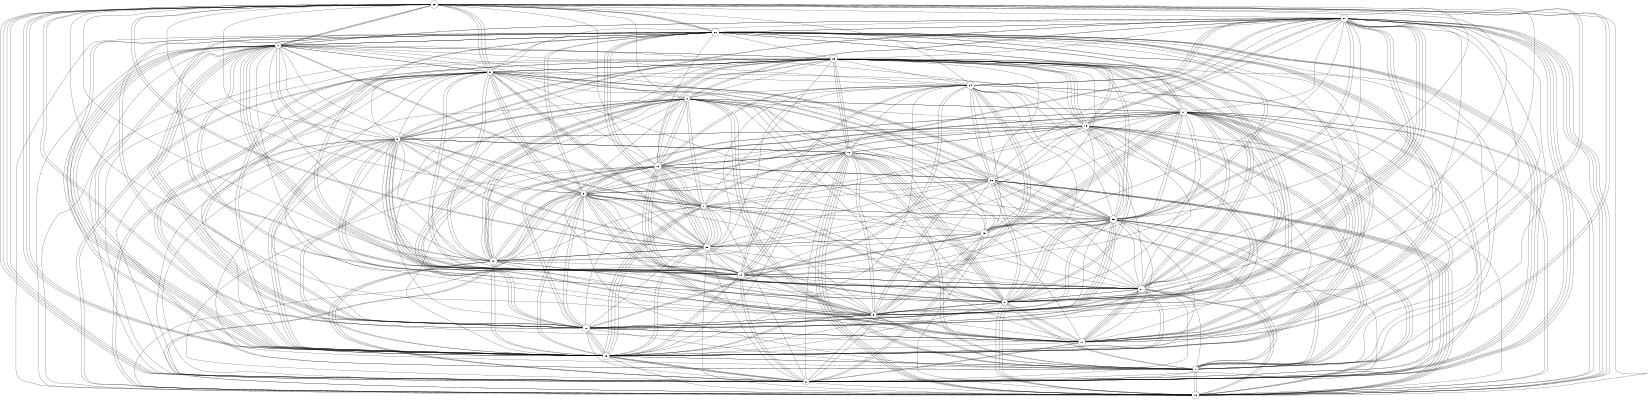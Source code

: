 graph g {
	graph [bb="-217.15,-219.31,218.17,232.41",
		overlap=false,
		size="11, 11"
	];
	node [label="\N",
		shape=circle
	];
	29	 [height=0.54162,
		pos="-125.78,-135.18",
		width=0.54162];
	27	 [height=0.54162,
		pos="-12.136,-87.502",
		width=0.54162];
	29 -- 27	 [pos="-107.77,-127.63 -86.617,-118.75 -51.714,-104.11 -30.435,-95.179"];
	22	 [height=0.54162,
		pos="28.592,-199.81",
		width=0.54162];
	29 -- 22	 [pos="-106.2,-133.97 -74.152,-140.44 -11.802,-166.52 15.488,-184.86"];
	29 -- 22	 [pos="-112.9,-149.98 -85.735,-168.32 -23.143,-194.53 8.9971,-201.02"];
	20	 [height=0.54162,
		pos="-65.169,-176.81",
		width=0.54162];
	29 -- 20	 [pos="-106.78,-140.97 -97.08,-146.38 -85.623,-154.26 -77.141,-161.36"];
	19	 [height=0.54162,
		pos="-24.702,-40.5",
		width=0.54162];
	29 -- 19	 [pos="-119.37,-116.37 -103.72,-94.108 -66.956,-59.686 -43.769,-45.595"];
	12	 [height=0.54162,
		pos="-94.198,-10.534",
		width=0.54162];
	29 -- 12	 [pos="-120.98,-116.25 -115.05,-92.823 -105,-53.154 -99.039,-29.644"];
	11	 [height=0.54162,
		pos="-197.65,-32.456",
		width=0.54162];
	29 -- 11	 [pos="-140.8,-122.45 -156.2,-104.47 -179.08,-71.782 -190.75,-51.086"];
	8	 [height=0.5,
		pos="56.962,37.456",
		width=0.5];
	29 -- 8	 [pos="-121.12,-116.09 -96.478,-75.053 -2.1072,13.896 39.068,34.627"];
	7	 [height=0.5,
		pos="200.17,-54.611",
		width=0.5];
	29 -- 7	 [pos="-107.65,-127.23 -50.591,-108.44 124.89,-65.109 182.01,-55.752"];
	3	 [height=0.5,
		pos="-94.048,45.403",
		width=0.5];
	29 -- 3	 [pos="-122.38,-115.86 -116.2,-80.644 -103.17,-6.532 -97.183,27.557"];
	0	 [height=0.5,
		pos="29.732,-139.2",
		width=0.5];
	29 -- 0	 [pos="-106.08,-135.69 -75.679,-136.48 -17.76,-137.98 11.641,-138.74"];
	28	 [height=0.54162,
		pos="-19.279,130.78",
		width=0.54162];
	28 -- 29	 [pos="-23.094,111.58 -38.551,61.688 -91.792,-71.294 -115.16,-118.39"];
	28 -- 29	 [pos="-29.77,114.26 -53.022,67.482 -106.28,-65.494 -121.88,-115.7"];
	25	 [height=0.54162,
		pos="30.869,-12.47",
		width=0.54162];
	28 -- 25	 [pos="-12.825,112.35 -3.2494,84.994 14.628,33.924 24.281,6.3485"];
	21	 [height=0.54162,
		pos="85.604,-77.581",
		width=0.54162];
	28 -- 21	 [pos="-10.336,113.02 9.5284,73.555 57.127,-21.007 76.832,-60.154"];
	28 -- 19	 [pos="-15.449,111.66 -13.406,78.637 -15.535,11.315 -19.66,-21.571"];
	18	 [height=0.54162,
		pos="157.14,24.832",
		width=0.54162];
	28 -- 18	 [pos="-2.3629,120.63 31.358,100.37 106.6,55.187 140.28,34.96"];
	14	 [height=0.54162,
		pos="157.13,71.87",
		width=0.54162];
	28 -- 14	 [pos="-0.73284,124.59 33.149,113.28 104.68,89.388 138.57,78.069"];
	28 -- 12	 [pos="-15.337,111.66 -20.422,79.855 -52.613,19.114 -76.101,-3.01"];
	28 -- 12	 [pos="-37.538,123.11 -61.01,100.86 -93.06,40.334 -98.138,8.5961"];
	28 -- 12	 [pos="-32.191,116.15 -49.106,90.464 -77.216,37.472 -89.151,8.805"];
	10	 [height=0.54162,
		pos="-170.43,106.55",
		width=0.54162];
	28 -- 10	 [pos="-35.195,119.13 -63.397,108.5 -121.9,99.138 -151.88,100.47"];
	9	 [height=0.5,
		pos="87.494,-138.61",
		width=0.5];
	28 -- 9	 [pos="-8.7645,114.02 14.823,66.033 69.225,-71.345 84.126,-120.71"];
	28 -- 9	 [pos="-15.45,111.37 0.23852,60.252 54.721,-77.093 77.682,-123.26"];
	6	 [height=0.5,
		pos="107.12,-26.993",
		width=0.5];
	28 -- 6	 [pos="-6.9287,115.37 17.547,84.818 71.891,16.983 95.641,-12.662"];
	28 -- 3	 [pos="-32.302,115.91 -46.36,99.859 -68.559,74.509 -82.159,58.979"];
	1	 [height=0.5,
		pos="-151.4,-56.245",
		width=0.5];
	28 -- 1	 [pos="-16.073,111.4 -25.428,67.249 -95.925,-32.136 -133.56,-53.681"];
	28 -- 1	 [pos="-38.615,127.33 -77.106,103.75 -147.21,4.0944 -154.94,-38.582"];
	28 -- 1	 [pos="-35.923,120.54 -67.262,89.756 -130.26,0.42625 -147.87,-38.361"];
	26	 [height=0.54162,
		pos="62.304,178",
		width=0.54162];
	27 -- 26	 [pos="-6.782,-68.408 6.9526,-19.421 43.318,110.28 56.999,159.08"];
	27 -- 25	 [pos="-7.7308,-68.397 -1.7582,-55.101 8.1809,-37.762 16.632,-25.897"];
	24	 [height=0.54162,
		pos="-162.84,54.628",
		width=0.54162];
	27 -- 24	 [pos="-30.753,-80.977 -64.257,-59.401 -131.59,4.0968 -155.17,36.337"];
	27 -- 24	 [pos="-19.738,-69.298 -43.297,-37.033 -110.9,26.713 -144.38,48.207"];
	23	 [height=0.54162,
		pos="1.9603,39.716",
		width=0.54162];
	27 -- 23	 [pos="-9.9639,-67.903 -7.3073,-43.926 -2.8377,-3.5872 -0.19058,20.304"];
	27 -- 22	 [pos="-0.78348,-103.8 8.8679,-124.02 21.33,-158.39 26.869,-180.07"];
	27 -- 21	 [pos="3.391,-75.438 20.952,-69.553 49.471,-66.652 67.887,-68.873"];
	27 -- 20	 [pos="-22.111,-104.3 -31.532,-120.16 -45.592,-143.84 -55.058,-159.78"];
	27 -- 18	 [pos="-5.2276,-69.081 19.982,-38.387 99.534,14.395 137.56,25.645"];
	17	 [height=0.54162,
		pos="95.578,105.13",
		width=0.54162];
	27 -- 17	 [pos="-2.5767,-70.407 17.864,-33.853 65.619,51.55 86.04,88.07"];
	15	 [height=0.54162,
		pos="-54.502,212.91",
		width=0.54162];
	27 -- 15	 [pos="-14.915,-67.79 -22.61,-13.226 -44.126,139.34 -51.767,193.52"];
	27 -- 14	 [pos="2.2963,-73.914 34.276,-43.804 110.79,28.238 142.74,58.316"];
	13	 [height=0.54162,
		pos="154.79,-100.15",
		width=0.54162];
	27 -- 13	 [pos="7.3519,-84.471 39.778,-83.905 104.38,-88.807 136.2,-94.255"];
	27 -- 11	 [pos="-30.944,-81.921 -66.5,-71.37 -143.19,-48.613 -178.79,-38.052"];
	27 -- 9	 [pos="7.1464,-91.529 26.865,-99.296 56.887,-114.75 74.142,-126.06"];
	27 -- 8	 [pos="-16.309,-68.346 -11.507,-39.084 17.801,13.523 39.767,31.879"];
	27 -- 8	 [pos="6.3071,-80.853 28.538,-61.228 57.512,-8.436 61.38,19.928"];
	27 -- 8	 [pos="1.3738,-72.966 17.192,-49.876 41.898,-5.0841 52.488,19.808"];
	27 -- 6	 [pos="2.7338,-74.462 24.778,-60.448 65.897,-39.651 89.447,-30.663"];
	27 -- 6	 [pos="7.1685,-83.202 31.496,-73.688 72.562,-52.787 93.723,-39.09"];
	4	 [height=0.5,
		pos="-82.221,-85.261",
		width=0.5];
	27 -- 4	 [pos="-31.111,-92.955 -41.684,-93.584 -54.748,-93.122 -65.021,-91.736"];
	27 -- 3	 [pos="-22.51,-70.669 -38.524,-44.685 -69.032,4.8142 -84.519,29.942"];
	2	 [height=0.5,
		pos="-34.034,85.249",
		width=0.5];
	27 -- 2	 [pos="-18.96,-68.912 -26.367,-35.486 -35.161,34.331 -36.058,67.291"];
	27 -- 0	 [pos="7.4366,-86.564 20.199,-92.516 32.638,-108.27 35.043,-121.84"];
	27 -- 0	 [pos="-17.122,-106.45 -13.953,-120.17 -1.1262,-135.62 11.647,-140.79"];
	26 -- 28	 [pos="45.4,168.21 31.398,160.11 11.599,148.65 -2.3964,140.55"];
	26 -- 25	 [pos="67.519,159.08 68.471,121.65 54.799,38.828 41.871,3.7262"];
	26 -- 25	 [pos="51.286,161.76 38.357,126.62 24.691,43.797 25.654,6.4027"];
	26 -- 24	 [pos="47.195,165.42 7.2774,139.01 -100.6,79.906 -144.22,60.54"];
	26 -- 23	 [pos="54.415,159.92 42.85,133.42 21.417,84.303 9.8511,57.799"];
	26 -- 21	 [pos="64.093,158.37 68.43,110.79 79.465,-10.241 83.808,-57.883"];
	26 -- 18	 [pos="81.717,174.78 113.05,155.08 159.36,80.25 162.93,43.514"];
	26 -- 17	 [pos="70.529,159.98 75.686,148.69 82.308,134.19 87.447,122.93"];
	16	 [height=0.54162,
		pos="124.8,152.16",
		width=0.54162];
	26 -- 16	 [pos="80.38,170.53 88.6,167.13 98.307,163.12 106.55,159.71"];
	26 -- 14	 [pos="75.49,163.24 93.607,142.96 126,106.71 144.06,86.501"];
	26 -- 13	 [pos="68.515,159.32 85.363,108.64 131.78,-30.974 148.6,-81.549"];
	26 -- 12	 [pos="56.549,159.36 33.785,119.36 -41.781,28.331 -76.917,-1.4292"];
	26 -- 12	 [pos="45.043,168.91 9.9227,139.17 -65.645,48.141 -88.429,8.1276"];
	26 -- 8	 [pos="61.561,158.46 60.523,131.15 58.654,81.971 57.648,55.497"];
	26 -- 7	 [pos="75.404,163.16 104.62,121.92 173,6.4631 194.14,-37.44"];
	26 -- 6	 [pos="70.458,159.96 82.584,121.17 102.42,30.25 107.2,-8.7333"];
	5	 [height=0.5,
		pos="-91.049,128.21",
		width=0.5];
	26 -- 5	 [pos="45.516,167.76 16.445,155.19 -42.948,135.96 -72.923,129.46"];
	26 -- 2	 [pos="51.9,161.18 34.92,141.33 1.6844,109.41 -18.205,93.928"];
	26 -- 2	 [pos="45.102,168.24 24.622,152.02 -8.532,120.02 -24.759,100.74"];
	26 -- 0	 [pos="63.747,158.28 62.292,100.66 45.056,-66.815 34.891,-121.62"];
	25 -- 29	 [pos="15.276,-24.685 -14.75,-48.207 -80.272,-99.535 -110.25,-123.02"];
	25 -- 27	 [pos="26.464,-31.575 20.492,-44.871 10.552,-62.21 2.101,-74.075"];
	25 -- 26	 [pos="34.056,6.8408 40.081,43.347 53.077,122.09 59.108,158.63"];
	25 -- 24	 [pos="12.295,-6.0367 -24.73,6.7885 -107.34,35.405 -144.32,48.214"];
	25 -- 22	 [pos="34.941,-31.866 37.763,-67.898 36.826,-144.75 33.124,-180.63"];
	25 -- 22	 [pos="26.327,-31.761 22.63,-67.714 21.699,-144.57 24.529,-180.52"];
	25 -- 20	 [pos="33.142,-31.84 24.915,-68.373 -19.154,-143.83 -47.01,-169.13"];
	25 -- 20	 [pos="12.878,-19.998 -14.913,-45.097 -59.022,-120.53 -67.392,-157.22"];
	25 -- 20	 [pos="17.44,-26.975 -3.869,-56.886 -43.725,-125.1 -59.222,-158.2"];
	25 -- 19	 [pos="13.286,-21.339 6.799,-24.611 -0.54932,-28.318 -7.0429,-31.593"];
	25 -- 18	 [pos="44.696,1.481 67.371,13.792 112.22,27.042 137.95,29.029"];
	25 -- 18	 [pos="50.058,-16.669 75.782,-14.682 120.63,-1.4334 143.31,10.878"];
	25 -- 18	 [pos="49.773,-6.8859 73.578,0.14624 114.24,12.159 138.11,19.209"];
	25 -- 15	 [pos="17.395,1.7969 -5.8946,40.854 -46.792,148.85 -55.165,193.42"];
	25 -- 13	 [pos="49.262,-19.76 74.7,-34.361 119.76,-66.248 141.91,-85.332"];
	25 -- 7	 [pos="50.373,-12.789 84.048,-17.909 152.45,-34.969 183.81,-46.108"];
	25 -- 7	 [pos="48.247,-21.332 80.476,-32.624 149.16,-49.676 181.99,-54.49"];
	25 -- 5	 [pos="12.863,-4.4552 -15.989,18.228 -68.951,79.48 -86.379,110.48"];
	25 -- 5	 [pos="25.495,6.4919 7.1435,38.275 -45.958,99.407 -74.167,121.07"];
	25 -- 3	 [pos="11.396,-13.685 -15.47,-7.5459 -62.496,14.361 -83.596,30.685"];
	25 -- 3	 [pos="18.977,3.3397 -3.0746,19.771 -49.642,41.232 -75.716,46.871"];
	25 -- 1	 [pos="13.056,-21.178 -21.734,-32.939 -98.314,-51.274 -133.32,-56.163"];
	25 -- 0	 [pos="40.292,-29.648 45.408,-54.424 44.892,-99.825 39.121,-123.66"];
	24 -- 29	 [pos="-159.08,35.383 -151.98,-0.99658 -136.66,-79.468 -129.55,-115.89"];
	24 -- 28	 [pos="-145.52,63.814 -117.93,78.452 -64.288,106.91 -36.657,121.57"];
	24 -- 27	 [pos="-148.39,41 -119.51,13.764 -54.982,-47.092 -26.322,-74.122"];
	24 -- 26	 [pos="-147.73,67.21 -107.81,93.613 0.062406,152.72 43.684,172.09"];
	24 -- 23	 [pos="-143.29,52.859 -111.57,49.989 -49.267,44.352 -17.566,41.483"];
	24 -- 21	 [pos="-145.37,45.331 -99.752,21.057 22.559,-44.031 68.153,-68.294"];
	24 -- 20	 [pos="-151.83,38.333 -130.04,-3.2223 -83.781,-112.82 -69.182,-157.49"];
	24 -- 20	 [pos="-158.85,35.371 -144.28,-9.2324 -98.025,-118.83 -76.21,-160.45"];
	24 -- 19	 [pos="-146.72,43.529 -120.25,25.297 -67.83,-10.8 -41.144,-29.177"];
	24 -- 18	 [pos="-142.98,56.244 -85.315,55.3 81.657,39.745 138.18,30.042"];
	24 -- 14	 [pos="-143.49,59.126 -86.468,66.611 80.502,75.602 137.67,74.256"];
	24 -- 12	 [pos="-145.13,45.466 -132.12,35.323 -115.05,19.118 -104.25,6.6548"];
	24 -- 3	 [pos="-145.7,63.954 -133.6,65.11 -117.67,62.852 -106.71,58.357"];
	24 -- 3	 [pos="-148.76,41.115 -137.39,36.812 -121.44,34.795 -109.67,36.242"];
	24 -- 2	 [pos="-143.83,59.146 -119.06,65.035 -76.055,75.259 -51.871,81.008"];
	24 -- 0	 [pos="-148.99,40.688 -113.11,4.5775 -17.552,-91.61 17.023,-126.41"];
	23 -- 25	 [pos="16.461,26.544 20.427,20.607 24.366,13.508 27.313,6.9866"];
	23 -- 25	 [pos="5.4366,20.437 8.3655,13.926 12.295,6.8215 16.26,0.86425"];
	23 -- 22	 [pos="4.1397,20.115 9.1462,-24.913 21.421,-135.31 26.42,-180.27"];
	23 -- 21	 [pos="19.73,30.691 40.525,11.376 71.646,-32.302 82.987,-58.125"];
	23 -- 20	 [pos="-3.8795,20.88 -16.607,-20.172 -46.719,-117.3 -59.39,-158.17"];
	23 -- 19	 [pos="1.4711,20.109 -1.6425,6.3825 -7.6558,-11.703 -13.378,-24.55"];
	23 -- 18	 [pos="21.614,37.831 51.464,34.968 107.89,29.555 137.65,26.701"];
	23 -- 17	 [pos="14.46,54.752 30.597,68.602 58.572,88.149 77.135,98.546"];
	23 -- 17	 [pos="20.378,46.282 38.933,56.672 66.909,76.217 83.056,90.072"];
	23 -- 16	 [pos="9.0147,57.939 28.216,84.208 77.813,129.63 105.79,146.6"];
	23 -- 16	 [pos="20.734,45.137 48.594,61.947 98.215,107.35 117.58,133.72"];
	23 -- 16	 [pos="16.534,53.057 40.176,74.699 86.616,117.21 110.25,138.84"];
	23 -- 15	 [pos="-4.1896,58.581 -15.079,91.985 -37.622,161.14 -48.445,194.33"];
	23 -- 14	 [pos="21.299,43.724 51.197,49.919 108.29,61.749 138.04,67.913"];
	23 -- 13	 [pos="21.412,37.402 57.799,20.043 130.18,-46.189 150.73,-80.93"];
	23 -- 13	 [pos="5.9851,20.545 26.492,-14.165 98.861,-80.406 135.28,-97.81"];
	23 -- 13	 [pos="13.287,23.774 40.026,-5.465 106.48,-66.283 137.94,-90.304"];
	23 -- 12	 [pos="-12.35,26.295 -28.978,15.38 -56.372,1.0589 -74.872,-6.3938"];
	23 -- 11	 [pos="-14.718,29.347 -51.416,12.297 -138.88,-19.333 -178.09,-29.733"];
	23 -- 10	 [pos="-17.59,38.333 -52.931,44.695 -126.17,73.074 -156.73,92.235"];
	23 -- 10	 [pos="-11.548,53.917 -42.019,73.089 -115.54,101.59 -150.93,107.95"];
	23 -- 10	 [pos="-16.489,46.869 -49.669,59.733 -119.03,86.626 -152.11,99.452"];
	23 -- 5	 [pos="-17.185,44.712 -39.012,58.112 -72.257,89.892 -85.954,110.59"];
	23 -- 5	 [pos="-3.982,58.589 -18.451,79.723 -51.846,111.34 -73.203,124"];
	23 -- 3	 [pos="-15.386,30.192 -33.786,27.184 -62.514,29.025 -79.69,34.421"];
	23 -- 3	 [pos="-14.14,51.222 -32.057,56.381 -60.802,57.943 -78.494,54.613"];
	23 -- 3	 [pos="-17.933,40.895 -34.959,41.903 -59.271,43.343 -75.804,44.322"];
	23 -- 1	 [pos="-14.743,29.264 -44.709,10.514 -107.16,-28.566 -136.09,-46.664"];
	23 -- 0	 [pos="9.1675,21.572 17.789,-12.74 29.233,-86.745 31.179,-121.06"];
	22 -- 29	 [pos="10.582,-192.27 -19.005,-179.88 -77.582,-155.36 -107.4,-142.88"];
	22 -- 27	 [pos="17.24,-183.51 7.5889,-163.3 -4.8729,-128.93 -10.412,-107.24"];
	22 -- 20	 [pos="8.7567,-200.61 -8.0772,-198.19 -31.965,-192.33 -47.994,-186.68"];
	22 -- 18	 [pos="38.466,-182.56 62.453,-140.64 123.57,-33.834 147.41,7.8259"];
	22 -- 17	 [pos="29.377,-179.99 37.157,-124.29 71.706,32.986 87.984,86.806"];
	22 -- 14	 [pos="33.644,-180.9 52.922,-130.1 118.45,8.3966 145.6,55.769"];
	22 -- 13	 [pos="40.741,-184.41 63.213,-162.93 110.92,-125.26 137.01,-108.39"];
	22 -- 11	 [pos="9.0286,-198.08 -39.153,-179.05 -158.12,-91.032 -190.32,-50.584"];
	22 -- 11	 [pos="21.206,-181.61 -11.089,-141.11 -130.07,-53.106 -178.17,-34.159"];
	22 -- 11	 [pos="15.202,-185.39 -23.658,-151.48 -135.9,-68.442 -179.82,-41.111"];
	22 -- 8	 [pos="19.724,-182.21 12.446,-136.84 26.94,-16.813 44.785,23.819"];
	22 -- 8	 [pos="41.36,-184.8 59.129,-142.43 73.343,-22.362 65.58,21.333"];
	22 -- 7	 [pos="43.519,-187.18 76.295,-159.44 154.18,-93.537 186.13,-66.498"];
	22 -- 6	 [pos="32.662,-180.52 44.898,-145.5 78.189,-72.356 96.074,-41.337"];
	22 -- 4	 [pos="9.9383,-193.28 -16.209,-175.27 -60.745,-129.1 -77.051,-102.95"];
	22 -- 4	 [pos="22.682,-180.95 5.5513,-154.22 -39.121,-108.18 -64.714,-91.014"];
	22 -- 4	 [pos="15.004,-185.77 -6.6103,-163.42 -48.525,-120.09 -69.55,-98.359"];
	22 -- 1	 [pos="9.6762,-194.55 -29.186,-173.58 -115.06,-104.98 -142.95,-72.494"];
	22 -- 1	 [pos="19.262,-182.54 -9.902,-149.23 -96.223,-80.507 -133.95,-60.717"];
	21 -- 29	 [pos="66.472,-82.794 26.228,-93.761 -66.769,-119.1 -106.84,-130.02"];
	21 -- 27	 [pos="70.078,-89.644 52.517,-95.53 23.997,-98.431 5.5815,-96.209"];
	21 -- 27	 [pos="65.825,-79.588 48.756,-81.321 24.243,-83.809 7.2806,-85.531"];
	21 -- 25	 [pos="72.909,-62.479 64.067,-51.961 52.322,-37.99 43.495,-27.49"];
	21 -- 23	 [pos="67.834,-68.556 47.039,-49.24 15.919,-5.5621 4.5771,20.261"];
	21 -- 23	 [pos="73.974,-61.271 57.993,-38.861 29.42,1.2083 13.492,23.545"];
	21 -- 22	 [pos="77.314,-95.354 66.505,-118.53 47.706,-158.83 36.892,-182.02"];
	21 -- 20	 [pos="71.871,-91.85 44.598,-113.6 -16.068,-153.52 -46.754,-169.9"];
	21 -- 20	 [pos="67.066,-84.549 36.3,-100.99 -24.361,-140.92 -51.545,-162.62"];
	21 -- 19	 [pos="65.998,-76.413 44.802,-71.552 11.445,-60.339 -8.3796,-51.41"];
	21 -- 18	 [pos="92.362,-59.158 103.91,-38.583 126.67,-5.9876 142.05,12.01"];
	21 -- 11	 [pos="67.123,-85.004 14.643,-90.168 -134.31,-66.43 -182.47,-45.217"];
	21 -- 11	 [pos="70.344,-64.782 22.067,-43.566 -126.89,-19.843 -179.26,-25.041"];
	21 -- 9	 [pos="102.04,-88.276 108.15,-99.522 108.47,-117.09 102.58,-128.22"];
	21 -- 9	 [pos="69.866,-89.272 64.459,-100.88 65.231,-118.43 71.789,-129.18"];
	21 -- 9	 [pos="79.911,-96.417 79.485,-104.43 79.813,-113.71 80.811,-121.52"];
	21 -- 8	 [pos="80.874,-58.585 75.44,-36.76 66.596,-1.2398 61.323,19.942"];
	21 -- 7	 [pos="104.78,-73.736 126.44,-69.394 161.4,-62.385 182.44,-58.166"];
	21 -- 5	 [pos="70.09,-65.193 34.063,-29.53 -53.566,72.62 -82.098,112.3"];
	21 -- 2	 [pos="73.915,-61.671 50.749,-30.142 -0.68791,39.864 -23.167,70.458"];
	21 -- 0	 [pos="77.194,-95.433 68.799,-106.71 56.042,-120.72 45.773,-129.91"];
	21 -- 0	 [pos="68.658,-87.694 58.25,-97.151 45.554,-111.22 37.419,-122.33"];
	20 -- 29	 [pos="-84.167,-171.02 -93.867,-165.61 -105.32,-157.73 -113.81,-150.63"];
	20 -- 28	 [pos="-62.228,-157.1 -53.94,-101.54 -30.453,55.884 -22.195,111.24"];
	20 -- 25	 [pos="-51.74,-162.3 -30.431,-132.39 9.4249,-64.177 24.922,-31.079"];
	20 -- 22	 [pos="-45.333,-176.01 -28.499,-178.42 -4.6119,-184.29 11.417,-189.93"];
	20 -- 19	 [pos="-69.054,-157.47 -66.737,-129.69 -51.803,-79.348 -38.58,-54.716"];
	20 -- 19	 [pos="-51.36,-162.72 -38.143,-138.18 -23.19,-87.843 -20.83,-59.986"];
	20 -- 12	 [pos="-72.839,-158.82 -81.412,-127.41 -92.695,-62.824 -95.306,-30.242"];
	20 -- 12	 [pos="-64.046,-157.29 -66.623,-124.83 -77.894,-60.24 -86.477,-28.701"];
	20 -- 11	 [pos="-83.171,-169.26 -113.49,-146.71 -171.33,-83.725 -191.46,-51.372"];
	20 -- 11	 [pos="-71.147,-158.22 -91.015,-126.08 -148.82,-63.062 -179.33,-40.237"];
	20 -- 6	 [pos="-53.091,-161.03 -22.588,-129.55 56.873,-60.518 91.151,-35.798"];
	20 -- 5	 [pos="-70.338,-157.56 -79.389,-102.31 -92.798,56.262 -92.909,110.08"];
	20 -- 4	 [pos="-82.065,-166.38 -92.941,-149.79 -98.651,-117.69 -93.778,-99.168"];
	20 -- 4	 [pos="-53.159,-161 -48.987,-141.6 -55.217,-109.6 -66.432,-94.074"];
	20 -- 4	 [pos="-63.165,-157.26 -64.593,-140.56 -69.071,-116.82 -73.771,-101.23"];
	20 -- 2	 [pos="-70.241,-157.94 -72.828,-108.61 -57.064,23.451 -43.019,69.31"];
	19 -- 29	 [pos="-31.114,-59.313 -46.763,-81.575 -83.524,-116 -106.71,-130.09"];
	19 -- 29	 [pos="-39.184,-54.066 -58.398,-72.065 -92.122,-103.66 -111.32,-121.64"];
	19 -- 28	 [pos="-28.531,-21.375 -30.575,11.647 -28.446,78.969 -24.321,111.86"];
	19 -- 23	 [pos="-24.213,-20.893 -21.099,-7.1665 -15.086,10.919 -9.3636,23.766"];
	19 -- 22	 [pos="-14.327,-57.35 -1.1873,-87.124 19.432,-148.78 26.792,-180.33"];
	19 -- 22	 [pos="-22.851,-60.201 -15.429,-91.888 5.2033,-153.54 18.308,-183.17"];
	19 -- 21	 [pos="-5.0962,-41.668 16.1,-46.529 49.456,-57.742 69.281,-66.671"];
	19 -- 20	 [pos="-30.329,-59.453 -38.06,-85.495 -51.884,-132.06 -59.59,-158.01"];
	19 -- 18	 [pos="-6.2655,-33.876 28.587,-21.355 103.76,5.6548 138.65,18.19"];
	19 -- 17	 [pos="-23.781,-20.796 -9.7462,13.839 45.278,80.429 76.559,100.6"];
	19 -- 17	 [pos="-5.5271,-35.873 25.833,-15.548 80.828,51.067 94.727,85.595"];
	19 -- 17	 [pos="-8.9622,-28.207 16.726,-2.2378 66.258,57.749 86.7,87.668"];
	19 -- 16	 [pos="-12.721,-25.059 15.272,11.015 84.712,100.5 112.76,136.65"];
	19 -- 15	 [pos="-26.991,-21.036 -32.538,26.135 -46.65,146.14 -52.205,193.38"];
	19 -- 13	 [pos="-6.17,-46.659 28.224,-58.089 101.56,-82.463 136.08,-93.935"];
	19 -- 12	 [pos="-42.961,-32.627 -53.096,-28.257 -65.666,-22.837 -75.819,-18.459"];
	19 -- 10	 [pos="-41.073,-29.825 -71.179,-4.4156 -134.06,59.011 -159.55,89.657"];
	19 -- 10	 [pos="-35.229,-24.034 -60.365,6.3012 -123.22,69.751 -153.63,95.517"];
	19 -- 8	 [pos="-24.247,-20.928 -14.249,0.6617 17.006,30.257 38.673,38.414"];
	19 -- 7	 [pos="-5.2802,-37.731 37.971,-36.697 141.64,-43.25 182.85,-49.682"];
	19 -- 6	 [pos="-6.3146,-33.69 18.917,-28.582 63.982,-24.009 89.048,-24.051"];
	19 -- 5	 [pos="-39.023,-27.099 -58.296,3.137 -86.839,75.993 -92.673,110.15"];
	19 -- 5	 [pos="-23.347,-20.934 -29.817,14.241 -58.419,86.744 -77.417,115.87"];
	19 -- 5	 [pos="-31.929,-22.124 -44.893,10.84 -71.912,79.545 -84.425,111.36"];
	19 -- 4	 [pos="-20.261,-59.821 -24.067,-78.553 -47.668,-96.378 -66.469,-94.157"];
	19 -- 4	 [pos="-42.34,-31.448 -61.432,-30.537 -84.509,-49.036 -86.975,-67.806"];
	19 -- 4	 [pos="-44.493,-41.406 -56.182,-46.872 -69.764,-57.598 -77.462,-67.53"];
	19 -- 4	 [pos="-40.116,-52.495 -48.768,-59.228 -59.491,-67.572 -67.95,-74.155"];
	19 -- 3	 [pos="-40.879,-28.845 -55.5,-13.971 -76.043,11.569 -86.986,28.543"];
	19 -- 2	 [pos="-31.068,-22.043 -35.268,2.0331 -38.321,43.866 -37.563,67.558"];
	19 -- 1	 [pos="-37.573,-55.685 -61.393,-67.954 -112.03,-74.027 -136.97,-67.377"];
	19 -- 1	 [pos="-40.641,-28.988 -66.641,-22.824 -117.42,-29.316 -140.08,-41.889"];
	19 -- 1	 [pos="-44.284,-37.913 -69.017,-38.561 -111.15,-43.849 -134.53,-49.282"];
	18 -- 29	 [pos="139.87,15.063 89.24,-13.572 -58.394,-97.071 -108.73,-125.54"];
	18 -- 27	 [pos="150.23,6.4107 125.02,-24.283 45.471,-77.065 7.4478,-88.315"];
	18 -- 27	 [pos="143.51,10.809 113.16,-13.491 40.413,-61.773 6.1679,-80.342"];
	18 -- 27	 [pos="138.92,17.718 104.74,-0.80118 31.989,-49.078 1.5732,-73.418"];
	18 -- 26	 [pos="137.73,28.049 106.4,47.744 60.082,122.58 56.518,159.31"];
	18 -- 26	 [pos="140.48,35.61 116.56,61.514 76.751,125.85 64.406,158.61"];
	18 -- 26	 [pos="146.81,41.515 128.57,70.977 90.854,131.89 72.621,161.33"];
	18 -- 26	 [pos="155.04,44.23 142.69,76.989 102.89,141.31 78.965,167.21"];
	18 -- 24	 [pos="137.29,23.216 79.617,24.16 -87.355,39.715 -143.88,49.418"];
	18 -- 21	 [pos="150.38,6.4088 138.83,-14.166 116.07,-46.761 100.69,-64.759"];
	18 -- 17	 [pos="141.27,36.642 128.84,49.91 112.38,71.38 102.82,86.804"];
	18 -- 17	 [pos="149.86,43.227 140.27,58.67 123.81,80.137 111.39,93.379"];
	18 -- 12	 [pos="138.37,18.344 92.015,7.8531 -27.484,-8.9536 -74.644,-11.605"];
	18 -- 9	 [pos="153.71,5.6272 143.12,-27.419 114.61,-94.216 98.394,-123.89"];
	18 -- 9	 [pos="145.67,9.0537 129.17,-21.475 100.73,-88.302 90.563,-120.55"];
	18 -- 5	 [pos="137.87,28.848 90.051,44.315 -33.094,95.656 -76.041,118.09"];
	18 -- 5	 [pos="140.72,35.684 96.057,58.734 -27.123,109.99 -73.297,124.68"];
	18 -- 4	 [pos="139.15,16.557 94.247,-4.0959 -22.254,-57.68 -65.628,-77.629"];
	17 -- 28	 [pos="76.354,109.42 55.152,114.16 21.235,121.73 0.008428,126.48"];
	17 -- 25	 [pos="90.713,86.178 80.633,62.691 58.974,23.306 44.464,2.0602"];
	17 -- 25	 [pos="82.013,90.64 67.551,69.474 45.962,30.238 35.832,6.7079"];
	17 -- 22	 [pos="94.793,85.303 87.013,29.607 52.464,-127.67 36.186,-181.49"];
	17 -- 21	 [pos="98.862,85.682 100.16,50.417 96.112,-23.665 90.988,-58.593"];
	17 -- 21	 [pos="90.197,86.155 85.072,51.24 81.027,-22.842 82.319,-58.12"];
	17 -- 19	 [pos="79.838,92.833 54.149,66.864 4.6179,6.8766 -15.824,-23.042"];
	17 -- 15	 [pos="75.817,104.62 40.997,115.98 -26.843,164.71 -48.696,194.06"];
	17 -- 15	 [pos="89.747,124.01 67.859,153.38 0.014565,202.1 -34.781,213.43"];
	17 -- 15	 [pos="82.595,119.75 55.733,143.05 -5.5881,187.1 -36.343,205.2"];
	17 -- 15	 [pos="77.569,112.76 46.914,130.77 -14.413,174.81 -41.387,198.17"];
	17 -- 14	 [pos="113.05,95.685 121.44,91.153 131.46,85.739 139.83,81.219"];
	17 -- 13	 [pos="104.86,87.678 119.56,49.584 145.6,-40.728 153.39,-80.635"];
	17 -- 12	 [pos="84.119,88.981 52.385,60.772 -35.084,7.4678 -74.653,-7.772"];
	17 -- 7	 [pos="112.36,94.641 138.49,67.589 184.43,-2.7636 197.87,-36.506"];
	17 -- 7	 [pos="98.481,85.556 112.83,50.786 158.94,-19.455 184.5,-45.256"];
	17 -- 6	 [pos="106.51,88.678 114.26,63.276 118.37,14.814 114.82,-10.571"];
	17 -- 6	 [pos="87.66,87.03 84.441,60.671 88.795,12.23 96.692,-12.155"];
	17 -- 5	 [pos="75.958,107.55 39.554,112.05 -37.937,121.64 -73.068,125.98"];
	17 -- 3	 [pos="78.651,95.414 42.986,80.539 -39.511,54.604 -76.073,46.828"];
	17 -- 3	 [pos="76.14,103.39 38.388,95.137 -44.081,69.115 -78.501,54.535"];
	17 -- 2	 [pos="77.478,97.365 52.72,91.055 8.5723,84.341 -16.1,83.183"];
	17 -- 1	 [pos="78.99,94.288 33.565,64.608 -92.364,-17.674 -136.15,-46.285"];
	17 -- 0	 [pos="90.411,85.954 77.951,39.718 46.395,-77.375 34.43,-121.77"];
	16 -- 25	 [pos="115.1,135.17 97.102,103.62 58.721,36.346 40.655,4.6824"];
	16 -- 24	 [pos="105.93,145.76 53.684,128.05 -92.393,78.515 -144.27,60.924"];
	16 -- 21	 [pos="121.46,132.58 114.05,89.171 96.335,-14.683 88.937,-58.042"];
	16 -- 18	 [pos="141.27,141.32 156.47,119.13 169.19,69.083 166.45,42.287"];
	16 -- 18	 [pos="115.5,134.78 112.74,108.02 125.44,57.973 140.63,35.729"];
	16 -- 18	 [pos="124.73,132.44 128.5,107.7 139.17,65.71 147.65,42.155"];
	16 -- 18	 [pos="134.28,134.86 142.76,111.32 153.43,69.333 157.21,44.583"];
	16 -- 15	 [pos="106.29,158.44 71.928,170.08 -1.3359,194.9 -35.821,206.58"];
	16 -- 14	 [pos="140.92,141.1 149.96,128.17 158.55,106.89 161.06,91.239"];
	16 -- 14	 [pos="120.84,133.02 123.28,117.53 131.74,96.404 140.71,83.366"];
	16 -- 13	 [pos="130.88,133.23 140.38,86.616 154.63,-33.345 156.27,-80.603"];
	16 -- 13	 [pos="123.32,132.33 125.01,84.79 139.28,-35.17 148.76,-81.496"];
	16 -- 12	 [pos="114.38,135.46 79.503,99.069 -30.428,17.405 -75.272,-5.4159"];
	16 -- 12	 [pos="105.8,147.01 60.888,124.13 -49.037,42.454 -83.833,6.1078"];
	16 -- 10	 [pos="105.43,149.17 51.935,140.91 -97.409,117.83 -150.99,109.56"];
	16 -- 9	 [pos="129.38,133.09 131.33,79.253 111.7,-73.077 96.305,-122.75"];
	16 -- 9	 [pos="115.55,134.86 100.07,83.264 80.61,-69.088 82.972,-121.04"];
	16 -- 7	 [pos="135.13,135.55 153.03,97.217 187.34,2.9787 197.76,-36.639"];
	16 -- 7	 [pos="127.59,132.8 138.55,91.94 172.94,-2.2692 190.46,-39.3"];
	16 -- 6	 [pos="122.87,132.65 119.43,97.734 112.26,25.061 108.91,-8.8435"];
	16 -- 5	 [pos="105.26,150 63.754,145.39 -32.717,134.68 -72.936,130.22"];
	16 -- 3	 [pos="108.96,140.12 69.078,116.34 -35.019,65.624 -76.586,49.79"];
	16 -- 0	 [pos="132.06,133.81 134.15,77.605 79.699,-88.582 45.29,-130.06"];
	16 -- 0	 [pos="108.11,141.62 73.279,97.465 19.236,-68.854 22.563,-122.64"];
	15 -- 28	 [pos="-41.852,197.72 -34.509,184.37 -26.168,164.92 -21.561,150.4"];
	15 -- 28	 [pos="-52.211,193.28 -47.6,178.75 -39.257,159.3 -31.915,145.96"];
	15 -- 25	 [pos="-41.027,198.65 -17.738,159.59 23.159,51.598 31.532,7.0249"];
	15 -- 25	 [pos="-47.515,194.47 -31.467,152.1 7.88,48.222 23.906,5.9125"];
	15 -- 24	 [pos="-65.688,196.57 -86.447,166.24 -130.71,101.56 -151.55,71.12"];
	15 -- 18	 [pos="-39.619,199.69 -0.66598,165.07 103.94,72.111 142.56,37.793"];
	15 -- 5	 [pos="-62.252,194.95 -68.622,180.19 -77.58,159.43 -83.807,144.99"];
	15 -- 4	 [pos="-56.32,193.35 -61.391,138.8 -75.635,-14.414 -80.538,-67.155"];
	15 -- 2	 [pos="-51.393,193.52 -47.456,168.97 -40.728,127 -36.907,103.17"];
	15 -- 1	 [pos="-61.162,194.41 -79.034,144.77 -127.87,9.1158 -145.2,-39.02"];
	14 -- 25	 [pos="140.89,61.016 116.77,44.911 71.761,14.844 47.456,-1.391"];
	14 -- 24	 [pos="137.79,67.372 80.764,59.886 -86.207,50.896 -143.38,52.242"];
	14 -- 22	 [pos="152.08,52.955 132.8,2.1631 67.281,-136.34 40.128,-183.71"];
	14 -- 21	 [pos="157.36,52.102 149.33,20.594 120.54,-39.534 101.07,-65.464"];
	14 -- 21	 [pos="141.6,59.649 122.1,33.628 93.323,-26.508 85.343,-57.939"];
	14 -- 21	 [pos="148.65,54.139 134.88,25.376 107.84,-31.125 94.079,-59.873"];
	14 -- 19	 [pos="142.82,58.228 110.08,33.801 30.075,-15.63 -6.2772,-33.89"];
	14 -- 19	 [pos="138.53,65.17 102.04,46.809 22.043,-2.6321 -10.549,-26.978"];
	14 -- 16	 [pos="149.8,90.09 144.51,103.23 137.39,120.89 132.11,134.02"];
	14 -- 15	 [pos="137.81,75.85 94.247,95.105 -9.136,164.02 -43.51,196.72"];
	14 -- 15	 [pos="146.02,88.176 111.48,120.97 8.0906,189.86 -35.328,209"];
	14 -- 15	 [pos="140.88,82.703 101.48,108.96 1.2601,175.75 -38.191,202.04"];
	14 -- 13	 [pos="156.86,52.137 156.41,18.955 155.5,-47.62 155.05,-80.647"];
	14 -- 9	 [pos="158.86,52.188 152.89,9.7217 120.06,-89.182 99.842,-125.25"];
	14 -- 9	 [pos="144.01,57.103 123.48,19.453 90.836,-79.512 85.55,-120.52"];
	14 -- 8	 [pos="140.95,60.69 122.91,52.413 93.847,42.487 75.062,38.226"];
	14 -- 6	 [pos="158.48,52.332 153.09,31.179 136.56,-1.2771 122.82,-17.506"];
	14 -- 4	 [pos="148.5,53.952 112.84,14.377 -15.61,-69.745 -64.168,-85.055"];
	14 -- 4	 [pos="137.26,71.07 86.768,54.09 -41.496,-30.313 -74.853,-68.778"];
	14 -- 3	 [pos="137.42,69.793 89.892,64.784 -30.485,52.1 -76.128,47.291"];
	14 -- 2	 [pos="137.4,73.251 100.19,75.855 20.2,81.453 -15.809,83.973"];
	14 -- 0	 [pos="146.92,54.953 122.77,14.943 62.424,-85.042 39.12,-123.65"];
	13 -- 28	 [pos="142.82,-84.276 110.95,-41.987 24.246,73.04 -7.461,115.11"];
	13 -- 27	 [pos="135.3,-103.18 102.87,-103.75 38.27,-98.844 6.4511,-93.396"];
	13 -- 25	 [pos="136.39,-92.86 110.95,-78.259 65.897,-46.372 43.745,-27.288"];
	13 -- 23	 [pos="143.46,-84.208 116.72,-54.968 50.265,5.8494 18.804,29.871"];
	13 -- 22	 [pos="142.64,-115.55 120.16,-137.03 72.456,-174.7 46.366,-191.58"];
	13 -- 21	 [pos="136.25,-94.101 126.32,-90.863 114.13,-86.886 104.19,-83.645"];
	13 -- 20	 [pos="137.71,-110.28 97.435,-128.28 -3.1629,-163.33 -45.709,-174.18"];
	13 -- 20	 [pos="135.11,-102.83 92.373,-113.76 -8.221,-148.82 -48.293,-166.77"];
	13 -- 18	 [pos="155.15,-80.621 155.59,-57.279 156.33,-18.436 156.77,5.0279"];
	13 -- 17	 [pos="145.51,-82.701 130.81,-44.607 104.77,45.704 96.978,85.611"];
	13 -- 9	 [pos="141.41,-114.56 131.12,-121.83 116.87,-129.93 105.57,-134.91"];
	13 -- 4	 [pos="134.99,-98.906 89.817,-96.068 -20.296,-89.151 -63.954,-86.408"];
	13 -- 2	 [pos="140.59,-86.215 105.26,-51.519 13.716,38.364 -20.695,72.152"];
	13 -- 0	 [pos="138.07,-110.53 114.56,-120.48 71.957,-133.72 47.758,-138.56"];
	13 -- 0	 [pos="135.13,-101.12 110.14,-106.33 67.571,-119.68 44.92,-129.47"];
	12 -- 28	 [pos="-81.286,4.0985 -64.371,29.786 -36.261,82.778 -24.326,111.45"];
	12 -- 26	 [pos="-81.655,4.5754 -52.352,39.876 20.339,127.44 49.701,162.82"];
	12 -- 25	 [pos="-74.656,-10.837 -51.298,-11.198 -12.428,-11.8 11.052,-12.164"];
	12 -- 24	 [pos="-111.91,-1.3718 -124.92,8.7712 -141.99,24.976 -152.79,37.439"];
	12 -- 23	 [pos="-79.888,2.8866 -63.26,13.802 -35.865,28.123 -17.366,35.576"];
	12 -- 22	 [pos="-83.516,-27 -60.293,-62.797 -5.4318,-147.36 17.848,-183.25"];
	12 -- 21	 [pos="-75.633,-17.457 -41.089,-30.338 32.673,-57.843 67.14,-70.696"];
	12 -- 18	 [pos="-75.424,-4.0467 -29.072,6.4442 90.426,23.251 137.59,25.902"];
	12 -- 17	 [pos="-82.739,5.6114 -51.005,33.82 36.464,87.124 76.033,102.36"];
	12 -- 17	 [pos="-77.357,-0.27016 -41.343,21.678 42.795,72.957 78.774,94.885"];
	12 -- 16	 [pos="-78.448,1.1666 -38.139,31.113 68.424,110.28 108.9,140.35"];
	12 -- 13	 [pos="-75.484,-17.27 -29.228,-33.918 90.067,-76.856 136.19,-93.458"];
	12 -- 11	 [pos="-104.78,-27.286 -122.93,-39.386 -159.68,-47.173 -181.18,-43.476"];
	12 -- 11	 [pos="-110.66,0.48535 -132.16,4.1832 -168.91,-3.6026 -187.06,-15.702"];
	12 -- 11	 [pos="-113.79,-9.253 -132.9,-11.354 -161.68,-17.446 -180.07,-23.278"];
	12 -- 10	 [pos="-111.69,-0.80452 -131,18.691 -158.71,61.273 -168.66,86.762"];
	12 -- 10	 [pos="-95.915,9.1258 -105.88,34.758 -133.94,77.829 -153.3,97.187"];
	12 -- 8	 [pos="-75.359,-4.5533 -45.76,4.844 11.201,22.928 39.756,31.994"];
	12 -- 6	 [pos="-74.528,-12.142 -35.447,-15.337 51.449,-22.442 89.123,-25.522"];
	12 -- 5	 [pos="-93.753,9.0497 -93.143,35.94 -92.054,83.926 -91.461,110.05"];
	11 -- 29	 [pos="-182.63,-45.186 -167.22,-63.167 -144.35,-95.856 -132.68,-116.55"];
	11 -- 28	 [pos="-185.97,-16.513 -155.08,16.959 -71.9,93.074 -35.998,120.71"];
	11 -- 28	 [pos="-180.73,-22.233 -144.75,5.5085 -61.904,81.327 -31.019,114.77"];
	11 -- 25	 [pos="-178.16,-30.752 -134.99,-26.976 -31.692,-17.942 11.435,-14.17"];
	11 -- 24	 [pos="-190.27,-13.988 -184.32,0.89077 -176,21.694 -170.09,36.485"];
	11 -- 23	 [pos="-180.97,-22.087 -144.27,-5.036 -56.803,26.593 -17.599,36.993"];
	11 -- 22	 [pos="-184.26,-46.878 -145.4,-80.791 -33.154,-163.83 10.767,-191.16"];
	11 -- 21	 [pos="-178.06,-31.936 -125.79,-36.001 16.386,-58.654 67.227,-71.019"];
	11 -- 21	 [pos="-179.19,-39.038 -128.25,-51.414 13.931,-74.062 66.097,-78.107"];
	11 -- 20	 [pos="-184.46,-46.824 -159.2,-74.351 -104.22,-134.25 -78.697,-162.07"];
	11 -- 19	 [pos="-178.14,-33.363 -144.93,-34.908 -77.746,-38.033 -44.399,-39.584"];
	11 -- 17	 [pos="-183.88,-18.62 -136.25,13.766 20.355,87.256 75.942,103.32"];
	11 -- 17	 [pos="-178.21,-30.709 -122.86,-14.776 33.756,58.695 81.641,91.177"];
	11 -- 17	 [pos="-179.75,-24.057 -127.27,0.56379 25.739,72.358 77.911,96.837"];
	11 -- 15	 [pos="-187.81,-15.59 -161.66,29.235 -90.639,150.97 -64.409,195.93"];
	11 -- 12	 [pos="-178.05,-33.737 -158.94,-31.636 -130.16,-25.544 -111.78,-19.712"];
	11 -- 5	 [pos="-186.84,-16.166 -166.2,14.946 -121.42,82.428 -101.26,112.82"];
	11 -- 3	 [pos="-181.91,-20.631 -161.99,-5.6566 -127.93,19.939 -108.59,34.474"];
	11 -- 2	 [pos="-181.66,-20.955 -149.98,1.8361 -79.636,52.442 -48.895,74.557"];
	11 -- 0	 [pos="-178.56,-37.208 -134.03,-53.729 -24.237,-105.33 15.299,-128.38"];
	10 -- 29	 [pos="-166.85,87.18 -158.49,41.917 -137.75,-70.363 -129.37,-115.72"];
	10 -- 28	 [pos="-154.51,118.21 -126.31,128.84 -67.811,138.2 -37.832,136.87"];
	10 -- 28	 [pos="-150.98,109.67 -121.96,114.32 -67.635,123.03 -38.655,127.68"];
	10 -- 24	 [pos="-167.6,87.219 -166.98,82.951 -166.32,78.428 -165.69,74.153"];
	10 -- 22	 [pos="-156.99,91.86 -118.45,41.078 -9.651,-126.42 20.795,-181.87"];
	10 -- 22	 [pos="-162.47,88.305 -131.73,32.448 -22.921,-135.04 15.366,-185.39"];
	10 -- 14	 [pos="-150.92,104.49 -92.66,98.319 79.6,80.079 137.73,73.925"];
	10 -- 12	 [pos="-159.67,90.026 -145.14,67.711 -119.4,28.181 -104.9,5.9092"];
	10 -- 11	 [pos="-174.22,87.225 -179.41,60.667 -188.71,13.18 -193.9,-13.291"];
	10 -- 9	 [pos="-156.2,93.024 -110.78,49.859 30.233,-84.182 74.238,-126.01"];
	10 -- 8	 [pos="-150.75,108.53 -105.6,103.11 4.1992,69.647 43.102,49.334"];
	10 -- 6	 [pos="-150.82,108.11 -95.799,97.092 56.485,23.67 97.304,-11.73"];
	10 -- 5	 [pos="-153.93,117.03 -140.85,122.01 -122.59,126.94 -109.11,129.09"];
	10 -- 2	 [pos="-150.89,103.5 -124.52,99.382 -77.893,92.099 -52.232,88.091"];
	10 -- 1	 [pos="-168.13,86.916 -164.42,55.119 -157.13,-7.1839 -153.52,-38.038"];
	9 -- 29	 [pos="69.31,-138.32 29.521,-137.68 -64.989,-136.16 -106.11,-135.5"];
	9 -- 27	 [pos="69.616,-135.13 50.332,-127.71 20.107,-112.26 2.2771,-100.74"];
	9 -- 23	 [pos="76.254,-124.53 57.067,-92.741 19.994,-15.57 6.493,20.545"];
	9 -- 23	 [pos="83.552,-121.03 70.768,-86.17 33.789,-8.9532 14.075,24.181"];
	9 -- 22	 [pos="75.002,-151.59 65.412,-161.55 52.181,-175.3 42.3,-185.57"];
	9 -- 21	 [pos="93.088,-121.42 93.625,-113.5 93.383,-104.08 92.45,-96.008"];
	9 -- 20	 [pos="69.981,-142.99 41.16,-150.2 -16.05,-164.52 -45.95,-172"];
	9 -- 19	 [pos="69.733,-134.69 44.496,-120.89 0.70112,-82.752 -17.393,-58.99"];
	9 -- 19	 [pos="81.241,-121.53 64.193,-98.359 20.56,-60.042 -5.4033,-45.278"];
	9 -- 19	 [pos="73.736,-126.58 52.554,-108.06 12.116,-72.696 -9.76,-53.566"];
	9 -- 16	 [pos="89.827,-120.42 96.463,-68.699 115.4,78.924 122.27,132.46"];
	9 -- 14	 [pos="93.193,-121.39 106.12,-82.309 137.59,12.793 150.96,53.205"];
	9 -- 13	 [pos="99.59,-125.11 109.62,-117.86 123.98,-109.59 135.56,-104.36"];
	9 -- 8	 [pos="84.398,-120.76 78.546,-87.013 65.924,-14.224 60.066,19.558"];
	9 -- 5	 [pos="77.383,-123.5 46.031,-76.648 -49.326,65.856 -80.828,112.93"];
	9 -- 4	 [pos="70.287,-133.2 37.758,-122.98 -32.405,-100.92 -64.968,-90.684"];
	9 -- 2	 [pos="73.263,-127.32 43.77,-90.814 -17.709,22.425 -32.297,67.105"];
	9 -- 1	 [pos="69.5,-136.29 24.298,-125.05 -93.31,-84.498 -135.81,-65.495"];
	9 -- 0	 [pos="69.218,-138.8 62.475,-138.87 54.837,-138.95 48.088,-139.01"];
	8 -- 29	 [pos="53.109,19.731 30.055,-20.205 -64.064,-109.33 -106.44,-131.61"];
	8 -- 29	 [pos="46.63,22.651 16.273,-11.615 -71.895,-94.977 -109.08,-124.65"];
	8 -- 29	 [pos="41.593,27.982 5.6582,-0.37986 -82.576,-83.67 -114.32,-119.11"];
	8 -- 28	 [pos="45.382,51.631 31.303,68.866 7.6328,97.841 -6.8291,115.54"];
	8 -- 27	 [pos="44.451,24.367 28.959,2.1282 4.0102,-42.885 -7.1034,-68.554"];
	8 -- 25	 [pos="48.562,21.384 45.821,16.139 42.765,10.292 39.974,4.952"];
	8 -- 23	 [pos="38.952,38.196 33.438,38.423 27.344,38.673 21.72,38.904"];
	8 -- 22	 [pos="58.576,19.175 57.263,-24.94 43.919,-136.84 34.718,-181.25"];
	8 -- 22	 [pos="51.083,20.071 41.958,-23.11 28.544,-135 27.016,-180.32"];
	8 -- 20	 [pos="47.981,21.701 25.616,-17.536 -32.428,-119.37 -55.503,-159.85"];
	8 -- 19	 [pos="57.092,19.197 47.987,-2.0284 17.046,-31.84 -4.9948,-40.899"];
	8 -- 19	 [pos="47.697,21.614 34.235,5.7182 9.5101,-17.949 -7.3478,-31.129"];
	8 -- 19	 [pos="40.706,28.937 24.203,16.227 -0.58694,-7.3718 -14.535,-23.6"];
	8 -- 18	 [pos="74.872,35.199 92.543,32.972 119.48,29.577 137.67,27.285"];
	8 -- 17	 [pos="60.564,55.309 65.552,66.709 73.758,81.196 81.114,91.643"];
	8 -- 17	 [pos="70.5,49.639 77.83,59.806 86.196,74.376 91.441,86.067"];
	8 -- 16	 [pos="66.394,53.406 79.137,74.952 101.75,113.19 114.79,135.23"];
	8 -- 15	 [pos="44.099,50.282 20.224,81.06 -29.208,158.79 -47.691,194.52"];
	8 -- 15	 [pos="50.818,54.55 33.147,89.153 -16.005,166.62 -40.562,198.69"];
	8 -- 14	 [pos="71.825,48.025 89.271,56.197 118.21,66.19 137.49,70.742"];
	8 -- 13	 [pos="70.993,25.262 92.074,1.0049 130.53,-53.019 147.16,-81.653"];
	8 -- 13	 [pos="63.709,20.476 79.666,-7.4453 118.51,-62.158 140.11,-87.207"];
	8 -- 11	 [pos="40.813,29.293 -3.9117,12.701 -129.2,-21.751 -177.93,-30.918"];
	8 -- 11	 [pos="38.909,36.228 -8.0175,27.654 -133.33,-6.7057 -179.91,-23.707"];
	8 -- 10	 [pos="38.839,35.297 -4.8745,40.071 -115.09,73.48 -155.43,94.085"];
	8 -- 10	 [pos="39.496,42.763 -2.4148,55.499 -108.41,87.707 -151.64,100.84"];
	8 -- 2	 [pos="40.694,46 24.131,54.7 -1.3944,68.106 -17.906,76.778"];
	7 -- 29	 [pos="183.43,-62.111 128.34,-80.482 -47.067,-123.88 -106.15,-133.8"];
	7 -- 27	 [pos="182.07,-57.415 142.36,-63.567 47.903,-78.201 7.1388,-84.516"];
	7 -- 26	 [pos="188.07,-41.164 159.7,-1.5683 91.017,114.23 68.944,159.56"];
	7 -- 23	 [pos="183.62,-46.731 146.68,-29.152 57.805,13.14 19.746,31.252"];
	7 -- 20	 [pos="183.58,-62.255 136.38,-83.991 1.6662,-146.03 -47.191,-168.53"];
	7 -- 19	 [pos="182.29,-57.339 140.53,-58.557 36.926,-52.101 -5.8088,-45.671"];
	7 -- 18	 [pos="187.08,-41.893 178.23,-29.072 167.43,-9.2331 161.22,5.5163"];
	7 -- 18	 [pos="196.68,-36.694 190.77,-22.282 180.05,-2.3943 171.09,10.863"];
	7 -- 17	 [pos="190.15,-39.295 170.41,-9.153 126.68,57.626 106.35,88.668"];
	7 -- 13	 [pos="198.2,-72.794 192.86,-81.886 183.24,-91.693 174.11,-97.417"];
	7 -- 13	 [pos="182,-56.642 172.92,-62.013 163.15,-71.669 157.45,-80.813"];
	7 -- 13	 [pos="187.29,-67.539 181.52,-73.324 174.71,-80.158 168.82,-86.072"];
	7 -- 9	 [pos="185.44,-65.593 163.85,-81.691 123.83,-111.53 102.23,-127.63"];
	7 -- 8	 [pos="184.85,-44.758 157.28,-27.038 99.662,10.005 72.178,27.674"];
	7 -- 6	 [pos="182.67,-49.416 166.04,-44.479 141.16,-37.094 124.55,-32.165"];
	7 -- 4	 [pos="182.89,-59.995 132.64,-69.825 -13.011,-85.633 -64.186,-86.81"];
	7 -- 4	 [pos="182.13,-53.062 130.95,-54.24 -14.702,-70.049 -64.939,-79.879"];
	7 -- 2	 [pos="182.34,-51.997 136.02,-34.577 14.278,38.112 -23.174,70.701"];
	7 -- 0	 [pos="186.27,-66.102 155.45,-85.319 81.628,-121.96 47.51,-135"];
	6 -- 29	 [pos="90.745,-34.601 48.5,-54.225 -63.911,-106.44 -107.84,-126.85"];
	6 -- 26	 [pos="99.413,-10.366 87.487,27.099 67.583,117.93 62.42,158.21"];
	6 -- 25	 [pos="89.436,-23.625 77.645,-21.379 62.151,-18.428 50.062,-16.126"];
	6 -- 22	 [pos="103.51,-44.967 91.82,-78.989 58.638,-152.1 40.361,-184.21"];
	6 -- 21	 [pos="100.08,-43.557 97.919,-48.629 95.535,-54.234 93.335,-59.407"];
	6 -- 20	 [pos="96.124,-41.649 66.754,-72.276 -12.913,-141.6 -48.157,-167.25"];
	6 -- 19	 [pos="90.102,-33.522 65.575,-38.655 20.421,-43.328 -5.3454,-43.44"];
	6 -- 18	 [pos="119.74,-13.916 126.92,-6.4791 135.92,2.8441 143.29,10.482"];
	6 -- 17	 [pos="105.54,-8.8995 103.38,15.836 99.518,60.038 97.29,85.533"];
	6 -- 14	 [pos="105.43,-8.8725 110.3,11.718 126.59,44.194 140.43,61.167"];
	6 -- 14	 [pos="115.38,-10.668 124.43,7.211 138.88,35.784 148.19,54.184"];
	6 -- 10	 [pos="88.831,-28.802 35.538,-18.832 -116.22,54.043 -159.27,90.149"];
	6 -- 10	 [pos="89.536,-22.278 39.012,-2.9117 -105.8,66.716 -154.37,94.935"];
	6 -- 10	 [pos="92.464,-16.194 45.803,11.202 -98.969,80.908 -151.33,101.25"];
	6 -- 9	 [pos="103.97,-44.926 100.31,-65.755 94.299,-99.911 90.64,-120.72"];
	6 -- 5	 [pos="89.378,-22.231 48.087,-0.58328 -51.384,77.324 -82.223,112.18"];
	6 -- 5	 [pos="98.246,-10.907 67.333,23.992 -32.143,101.89 -73.371,123.48"];
	6 -- 4	 [pos="89.648,-32.37 53.578,-43.471 -28.755,-68.807 -64.79,-79.897"];
	6 -- 3	 [pos="88.98,-24.658 49.751,-14.52 -42.252,18.596 -78.761,35.728"];
	6 -- 1	 [pos="91.349,-35.869 45.733,-49.678 -86.054,-64.602 -133.84,-61.386"];
	6 -- 0	 [pos="105.64,-44.968 95.732,-69.903 66.034,-113 46.188,-131.27"];
	6 -- 0	 [pos="90.845,-34.762 71.059,-52.887 41.332,-95.958 31.301,-121"];
	5 -- 29	 [pos="-86.308,110.82 -83.945,62.957 -101.41,-70.246 -116.16,-117.94"];
	5 -- 29	 [pos="-100.14,112.64 -114.82,67.028 -132.49,-66.148 -130.6,-116.03"];
	5 -- 29	 [pos="-93.436,110.1 -99.719,62.451 -116.68,-66.173 -123.19,-115.53"];
	5 -- 28	 [pos="-76.924,139.82 -65.074,143.33 -48.14,144.05 -35.691,141.66"];
	5 -- 28	 [pos="-76.127,117.64 -64.056,114.99 -47.114,115.48 -34.868,118.76"];
	5 -- 28	 [pos="-72.938,128.86 -62.557,129.23 -49.52,129.7 -38.896,130.08"];
	5 -- 27	 [pos="-84.857,111.28 -70.287,71.454 -33.932,-27.922 -18.853,-69.139"];
	5 -- 26	 [pos="-75.705,137.82 -47.624,150.17 11.893,169.55 42.797,176.44"];
	5 -- 25	 [pos="-79.137,114.46 -56.129,87.914 -5.7546,29.788 17.995,2.3849"];
	5 -- 24	 [pos="-103.88,115.05 -116.63,101.99 -136.1,82.035 -149.14,68.671"];
	5 -- 23	 [pos="-77.723,115.53 -60.343,98.993 -30.064,70.184 -12.256,53.242"];
	5 -- 21	 [pos="-76.758,117.02 -41.861,82.837 46.131,-19.602 75.829,-60.534"];
	5 -- 20	 [pos="-86.182,110.78 -77.212,57.752 -63.668,-101.36 -63.315,-157.19"];
	5 -- 10	 [pos="-106.4,118.18 -119.04,113.24 -137.02,108.29 -150.72,105.94"];
	5 -- 8	 [pos="-75.489,118.67 -46.988,101.19 13.265,64.248 41.61,46.869"];
	5 -- 6	 [pos="-76.797,117.05 -40.322,88.479 56.108,12.959 92.733,-15.724"];
	5 -- 4	 [pos="-86.369,110.54 -80.961,70.41 -76.93,-27.22 -79.026,-67.466"];
	5 -- 4	 [pos="-94.254,110.21 -96.33,69.774 -92.286,-27.855 -86.874,-67.791"];
	5 -- 3	 [pos="-91.715,109.83 -92.215,96.013 -92.897,77.178 -93.394,63.443"];
	4 -- 29	 [pos="-82.965,-103.26 -87.838,-113.12 -97.333,-124.23 -106.5,-130.92"];
	4 -- 29	 [pos="-99.952,-88.437 -109.06,-94.603 -118.78,-105.52 -124.16,-115.5"];
	4 -- 29	 [pos="-94.123,-98.902 -99.866,-105.48 -106.77,-113.4 -112.67,-120.15"];
	4 -- 28	 [pos="-80.972,-67.233 -73.028,-26.273 -44.074,73.271 -28.455,113.51"];
	4 -- 28	 [pos="-73.592,-69.383 -58.293,-30.565 -29.253,68.954 -20.818,111.28"];
	4 -- 27	 [pos="-64.707,-79.902 -54.296,-79.165 -41.105,-79.545 -30.54,-80.87"];
	4 -- 24	 [pos="-91.312,-69.486 -106.55,-43.048 -137.12,9.9954 -152.9,37.384"];
	4 -- 23	 [pos="-76.152,-68.152 -62.69,-42.961 -31.561,3.3579 -12.757,26.28"];
	4 -- 23	 [pos="-68.456,-72.978 -50.127,-50.922 -19.025,-4.8297 -4.9183,21.106"];
	4 -- 20	 [pos="-84.333,-103.47 -83.075,-119.74 -78.709,-143.41 -74.038,-159.42"];
	4 -- 19	 [pos="-64.097,-85.105 -52.443,-80.086 -38.456,-69.356 -30.255,-59.234"];
	4 -- 14	 [pos="-69.162,-72.517 -28.951,-40.964 92.544,38.843 138.94,64.241"];
	4 -- 14	 [pos="-65.335,-78.346 -20.394,-53.999 101.15,25.74 142.9,58.206"];
	4 -- 10	 [pos="-89.742,-68.907 -106.16,-33.211 -145.09,51.451 -162.16,88.578"];
	4 -- 8	 [pos="-68.622,-73.271 -42.082,-49.87 16.354,1.652 43.102,25.236"];
	4 -- 1	 [pos="-100.51,-83.88 -112.17,-80.363 -127.02,-74.134 -137.68,-68.278"];
	4 -- 1	 [pos="-96.021,-73.182 -106.71,-67.324 -121.55,-61.101 -133.2,-57.598"];
	3 -- 26	 [pos="-83.042,59.999 -56.103,87.575 12.625,145.91 45.044,168.78"];
	3 -- 26	 [pos="-77.85,53.877 -46.244,75.949 22.536,134.23 50.389,162.48"];
	3 -- 25	 [pos="-77.46,37.718 -53.966,26.833 -11.174,7.0077 12.999,-4.1916"];
	3 -- 24	 [pos="-112.12,47.826 -121.68,49.108 -133.42,50.682 -143.19,51.994"];
	3 -- 20	 [pos="-87.888,28.094 -78.776,-12.613 -65.535,-114.19 -63.693,-157.14"];
	3 -- 20	 [pos="-95.578,27.094 -93.982,-14.589 -80.82,-116.18 -71.622,-158.17"];
	3 -- 19	 [pos="-78.926,34.814 -64.548,20.414 -43.82,-5.2051 -32.447,-22.589"];
	3 -- 16	 [pos="-79.594,56.613 -41.261,79.737 62.732,130.51 105.79,147.18"];
	3 -- 10	 [pos="-111.03,52.185 -125.57,61.462 -145.97,77.716 -158.76,90.16"];
	3 -- 10	 [pos="-104.38,60.485 -116.69,72.723 -137.2,89.208 -152.17,98.944"];
	3 -- 9	 [pos="-78.984,35.305 -42.862,4.6066 47.209,-86.686 77.521,-123.32"];
	3 -- 9	 [pos="-84.155,30.204 -53.947,-6.3295 36.119,-97.627 72.335,-128.43"];
	3 -- 8	 [pos="-75.832,44.444 -46.808,42.917 9.6167,39.948 38.682,38.418"];
	3 -- 7	 [pos="-75.871,42.789 -22.296,29.339 134.24,-23.882 184.48,-45.741"];
	3 -- 7	 [pos="-78.044,36.397 -27.371,14.41 129.17,-38.794 182.33,-52.08"];
	3 -- 6	 [pos="-75.906,43.068 -36.676,32.93 55.327,-0.18611 91.835,-17.318"];
	3 -- 4	 [pos="-92.403,27.234 -90.144,2.2708 -86.103,-42.365 -83.851,-67.247"];
	2 -- 29	 [pos="-41.08,68.318 -57.99,27.69 -100.75,-75.058 -118.2,-116.96"];
	2 -- 27	 [pos="-27.572,68.271 -20.2,35.999 -11.283,-33.998 -10.156,-68.079"];
	2 -- 23	 [pos="-22.645,70.842 -18.69,65.84 -14.242,60.212 -10.226,55.131"];
	2 -- 20	 [pos="-29.031,67.626 -26.13,19.739 -41.743,-112.29 -55.812,-159.64"];
	2 -- 20	 [pos="-36.174,67.236 -41.807,19.826 -57.011,-108.15 -62.846,-157.25"];
	2 -- 19	 [pos="-27.904,68.122 -23.68,44.822 -20.545,3.2499 -21.127,-21.151"];
	2 -- 17	 [pos="-17.544,92.593 6.3024,98.872 50.33,105.69 75.861,107.1"];
	2 -- 12	 [pos="-39.147,67.59 -48.321,48.845 -66.521,19.783 -79.653,2.8374"];
	2 -- 12	 [pos="-47.721,72.975 -60.624,56.573 -78.903,27.561 -88.467,8.3739"];
	2 -- 9	 [pos="-19.803,73.957 9.6906,37.453 71.169,-75.786 85.757,-120.47"];
	2 -- 9	 [pos="-25.294,69.149 -2.8709,27.846 56.498,-81.513 78.833,-122.66"];
	2 -- 7	 [pos="-16.198,82.634 30.122,65.215 151.86,-7.4749 189.32,-40.063"];
	2 -- 7	 [pos="-18.303,75.855 24.363,50.376 141.93,-19.828 184.51,-45.258"];
	2 -- 4	 [pos="-39.009,67.643 -48.267,34.885 -68.035,-35.065 -77.273,-67.751"];
	2 -- 3	 [pos="-49.178,75.194 -58.206,69.2 -69.636,61.611 -78.7,55.593"];
	2 -- 1	 [pos="-42.07,69.014 -61.812,39.854 -111.66,-20.255 -136.77,-45.192"];
	2 -- 0	 [pos="-29.03,67.636 -17.11,25.678 12.855,-79.798 24.752,-121.67"];
	1 -- 28	 [pos="-140.81,-41.255 -116.31,-6.5824 -55.917,78.919 -30.664,114.67"];
	1 -- 28	 [pos="-135.85,-47.067 -105.28,-17.686 -42.163,71.473 -23.468,111.46"];
	1 -- 27	 [pos="-133.76,-60.203 -107.56,-66.084 -58.534,-77.087 -31.414,-83.174"];
	1 -- 26	 [pos="-138.98,-42.638 -101.48,-1.5308 10.442,121.15 49.042,163.46"];
	1 -- 25	 [pos="-135.22,-48.095 -101.72,-36.528 -24.946,-18.042 11.281,-12.767"];
	1 -- 22	 [pos="-137.27,-67.51 -104.04,-94.017 -21.121,-160.16 13.271,-187.59"];
	1 -- 20	 [pos="-140.82,-71.028 -124.54,-93.79 -93.465,-137.24 -76.653,-160.75"];
	1 -- 19	 [pos="-133.45,-58.868 -109.42,-58.429 -67.027,-53.21 -42.879,-47.762"];
	1 -- 13	 [pos="-133.13,-55.453 -78.765,-58.738 81.598,-81.7 136.28,-93.986"];
	1 -- 13	 [pos="-134.09,-62.136 -80.992,-74.262 79.362,-97.289 135.29,-100.86"];
	1 -- 12	 [pos="-141.49,-40.85 -133.49,-32.97 -122.19,-23.879 -112.59,-17.579"];
	1 -- 12	 [pos="-134.19,-49.974 -124.75,-43.914 -113.39,-34.895 -105.12,-26.922"];
	1 -- 9	 [pos="-133.4,-58.569 -88.2,-69.806 29.408,-110.36 71.909,-129.36"];
	1 -- 8	 [pos="-134.7,-48.735 -95.587,-31.147 1.5716,12.547 40.473,30.041"];
	1 -- 6	 [pos="-135.62,-47.368 -90.007,-33.559 41.78,-18.635 89.564,-21.852"];
	1 -- 6	 [pos="-133.22,-54.188 -85.751,-48.817 41.52,-34.416 88.964,-29.048"];
	1 -- 3	 [pos="-142.44,-40.362 -131.66,-21.266 -113.69,10.586 -102.95,29.632"];
	1 -- 2	 [pos="-143.36,-40.01 -123.62,-10.85 -73.768,49.259 -48.658,74.196"];
	0 -- 27	 [pos="14.051,-129.41 7.4131,-122.7 0.099855,-113.72 -5.2348,-105.75"];
	0 -- 27	 [pos="23.604,-122.12 18.44,-114.21 11.142,-105.12 4.4115,-98.179"];
	0 -- 26	 [pos="28.256,-120.9 29.447,-65.132 46.602,102.29 56.884,158.99"];
	0 -- 25	 [pos="20.644,-123.58 15.295,-99.736 15.571,-54.43 21.095,-29.674"];
	0 -- 25	 [pos="29.895,-121.05 30.106,-97.502 30.473,-56.582 30.691,-32.264"];
	0 -- 23	 [pos="22.857,-122.37 14.317,-89.115 2.7971,-15.195 0.59764,20.156"];
	0 -- 22	 [pos="29.39,-157.39 29.256,-164.5 29.103,-172.68 28.966,-179.95"];
	0 -- 19	 [pos="20.986,-123.35 11.069,-105.36 -5.0444,-76.145 -15.247,-57.646"];
	0 -- 18	 [pos="33.66,-121.62 51.089,-86.719 109.47,-11.383 139.79,15.546"];
	0 -- 18	 [pos="45.8,-131.05 75.301,-105.52 133.85,-30.321 152.44,5.7193"];
	0 -- 18	 [pos="40.816,-124.93 64.549,-94.379 120.13,-22.821 144.88,9.0427"];
	0 -- 16	 [pos="28.703,-121.08 36.503,-67.784 86.992,87.222 112.58,136.8"];
	0 -- 16	 [pos="35.394,-121.85 52.143,-70.517 101.35,80.309 118.68,133.41"];
	0 -- 16	 [pos="41.255,-125.17 66.386,-77.534 117.03,77.42 125.6,132.55"];
	0 -- 12	 [pos="16.936,-125.92 -6.5642,-101.52 -56.399,-49.779 -80.532,-24.722"];
	0 -- 11	 [pos="12.185,-135.02 -30.784,-119.33 -140.55,-67.852 -181.75,-44.131"];
	0 -- 7	 [pos="43.633,-127.71 74.461,-108.5 148.28,-71.851 182.4,-58.817"];
	0 -- 6	 [pos="40.169,-124.07 55.022,-102.53 82.089,-63.29 96.85,-41.887"];
	0 -- 4	 [pos="11.814,-135.98 -10.61,-127.96 -48.405,-109.74 -68.61,-97.218"];
	0 -- 4	 [pos="15.819,-127.06 -4.5069,-114.51 -42.171,-96.382 -64.464,-88.428"];
	0 -- 3	 [pos="14.161,-129.53 -15.434,-99.66 -74.735,-11.205 -91.055,27.427"];
	0 -- 3	 [pos="26.697,-121.13 10.34,-82.5 -48.723,5.6093 -78.337,35.59"];
	0 -- 3	 [pos="19.603,-124.1 -3.6659,-89.393 -60.716,-4.3089 -83.952,30.346"];
	0 -- 1	 [pos="11.973,-135.52 -23.81,-123.09 -103.8,-86.46 -136.79,-67.41"];
	0 -- 1	 [pos="15.344,-128.16 -17.527,-109.14 -97.832,-72.362 -133.67,-59.914"];
}
